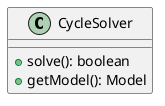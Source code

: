@startuml

    class CycleSolver {
        +solve(): boolean
        +getModel(): Model
    }

@enduml
